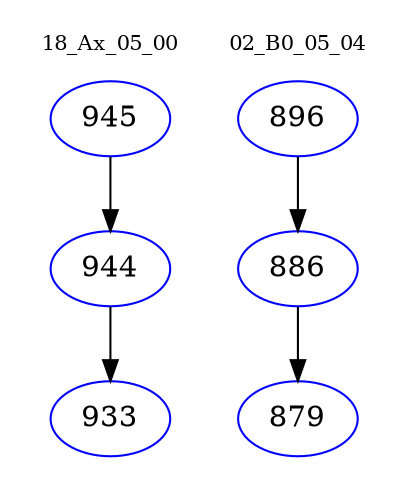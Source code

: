 digraph{
subgraph cluster_0 {
color = white
label = "18_Ax_05_00";
fontsize=10;
T0_945 [label="945", color="blue"]
T0_945 -> T0_944 [color="black"]
T0_944 [label="944", color="blue"]
T0_944 -> T0_933 [color="black"]
T0_933 [label="933", color="blue"]
}
subgraph cluster_1 {
color = white
label = "02_B0_05_04";
fontsize=10;
T1_896 [label="896", color="blue"]
T1_896 -> T1_886 [color="black"]
T1_886 [label="886", color="blue"]
T1_886 -> T1_879 [color="black"]
T1_879 [label="879", color="blue"]
}
}
